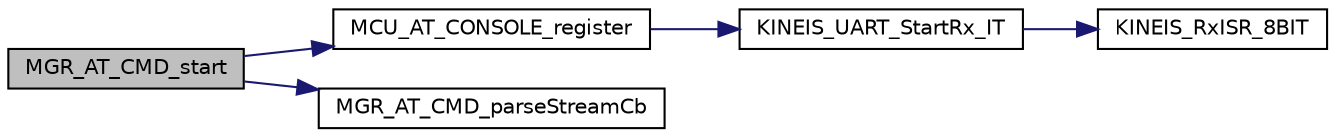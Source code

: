 digraph "MGR_AT_CMD_start"
{
 // INTERACTIVE_SVG=YES
 // LATEX_PDF_SIZE
  edge [fontname="Helvetica",fontsize="10",labelfontname="Helvetica",labelfontsize="10"];
  node [fontname="Helvetica",fontsize="10",shape=record];
  rankdir="LR";
  Node1 [label="MGR_AT_CMD_start",height=0.2,width=0.4,color="black", fillcolor="grey75", style="filled", fontcolor="black",tooltip="main API used to start AT command Manager"];
  Node1 -> Node2 [color="midnightblue",fontsize="10",style="solid",fontname="Helvetica"];
  Node2 [label="MCU_AT_CONSOLE_register",height=0.2,width=0.4,color="black", fillcolor="white", style="filled",URL="$d8/d62/group___m_c_u___a_p_p___w_r_a_p_p_e_r_s.html#ga74be300679e0b76678c55d7c8b609e6a",tooltip="Start AT CMD console for AT cmd reception."];
  Node2 -> Node3 [color="midnightblue",fontsize="10",style="solid",fontname="Helvetica"];
  Node3 [label="KINEIS_UART_StartRx_IT",height=0.2,width=0.4,color="black", fillcolor="white", style="filled",URL="$d8/d62/group___m_c_u___a_p_p___w_r_a_p_p_e_r_s.html#ga2fbcd5790071dab1b10a9196607692b8",tooltip="Enable and start RX interrupt from UART."];
  Node3 -> Node4 [color="midnightblue",fontsize="10",style="solid",fontname="Helvetica"];
  Node4 [label="KINEIS_RxISR_8BIT",height=0.2,width=0.4,color="black", fillcolor="white", style="filled",URL="$d8/d62/group___m_c_u___a_p_p___w_r_a_p_p_e_r_s.html#gaeda0953e4ffe9aae0475009c1d221944",tooltip="RX interrupt handler for 7 or 8 bits data word length ."];
  Node1 -> Node5 [color="midnightblue",fontsize="10",style="solid",fontname="Helvetica"];
  Node5 [label="MGR_AT_CMD_parseStreamCb",height=0.2,width=0.4,color="black", fillcolor="white", style="filled",URL="$d0/d0f/group___m_g_r___a_t___c_m_d.html#ga8a8d9cacd2053d0c96e923fc183ac4ad",tooltip="API used to extract the latest AT cmds from the incoming received data stream."];
}
